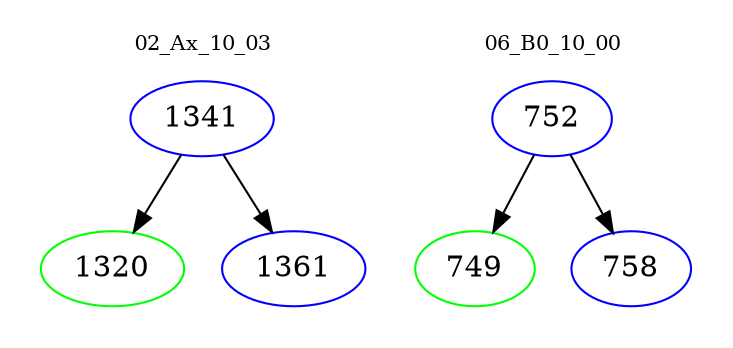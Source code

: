 digraph{
subgraph cluster_0 {
color = white
label = "02_Ax_10_03";
fontsize=10;
T0_1341 [label="1341", color="blue"]
T0_1341 -> T0_1320 [color="black"]
T0_1320 [label="1320", color="green"]
T0_1341 -> T0_1361 [color="black"]
T0_1361 [label="1361", color="blue"]
}
subgraph cluster_1 {
color = white
label = "06_B0_10_00";
fontsize=10;
T1_752 [label="752", color="blue"]
T1_752 -> T1_749 [color="black"]
T1_749 [label="749", color="green"]
T1_752 -> T1_758 [color="black"]
T1_758 [label="758", color="blue"]
}
}

